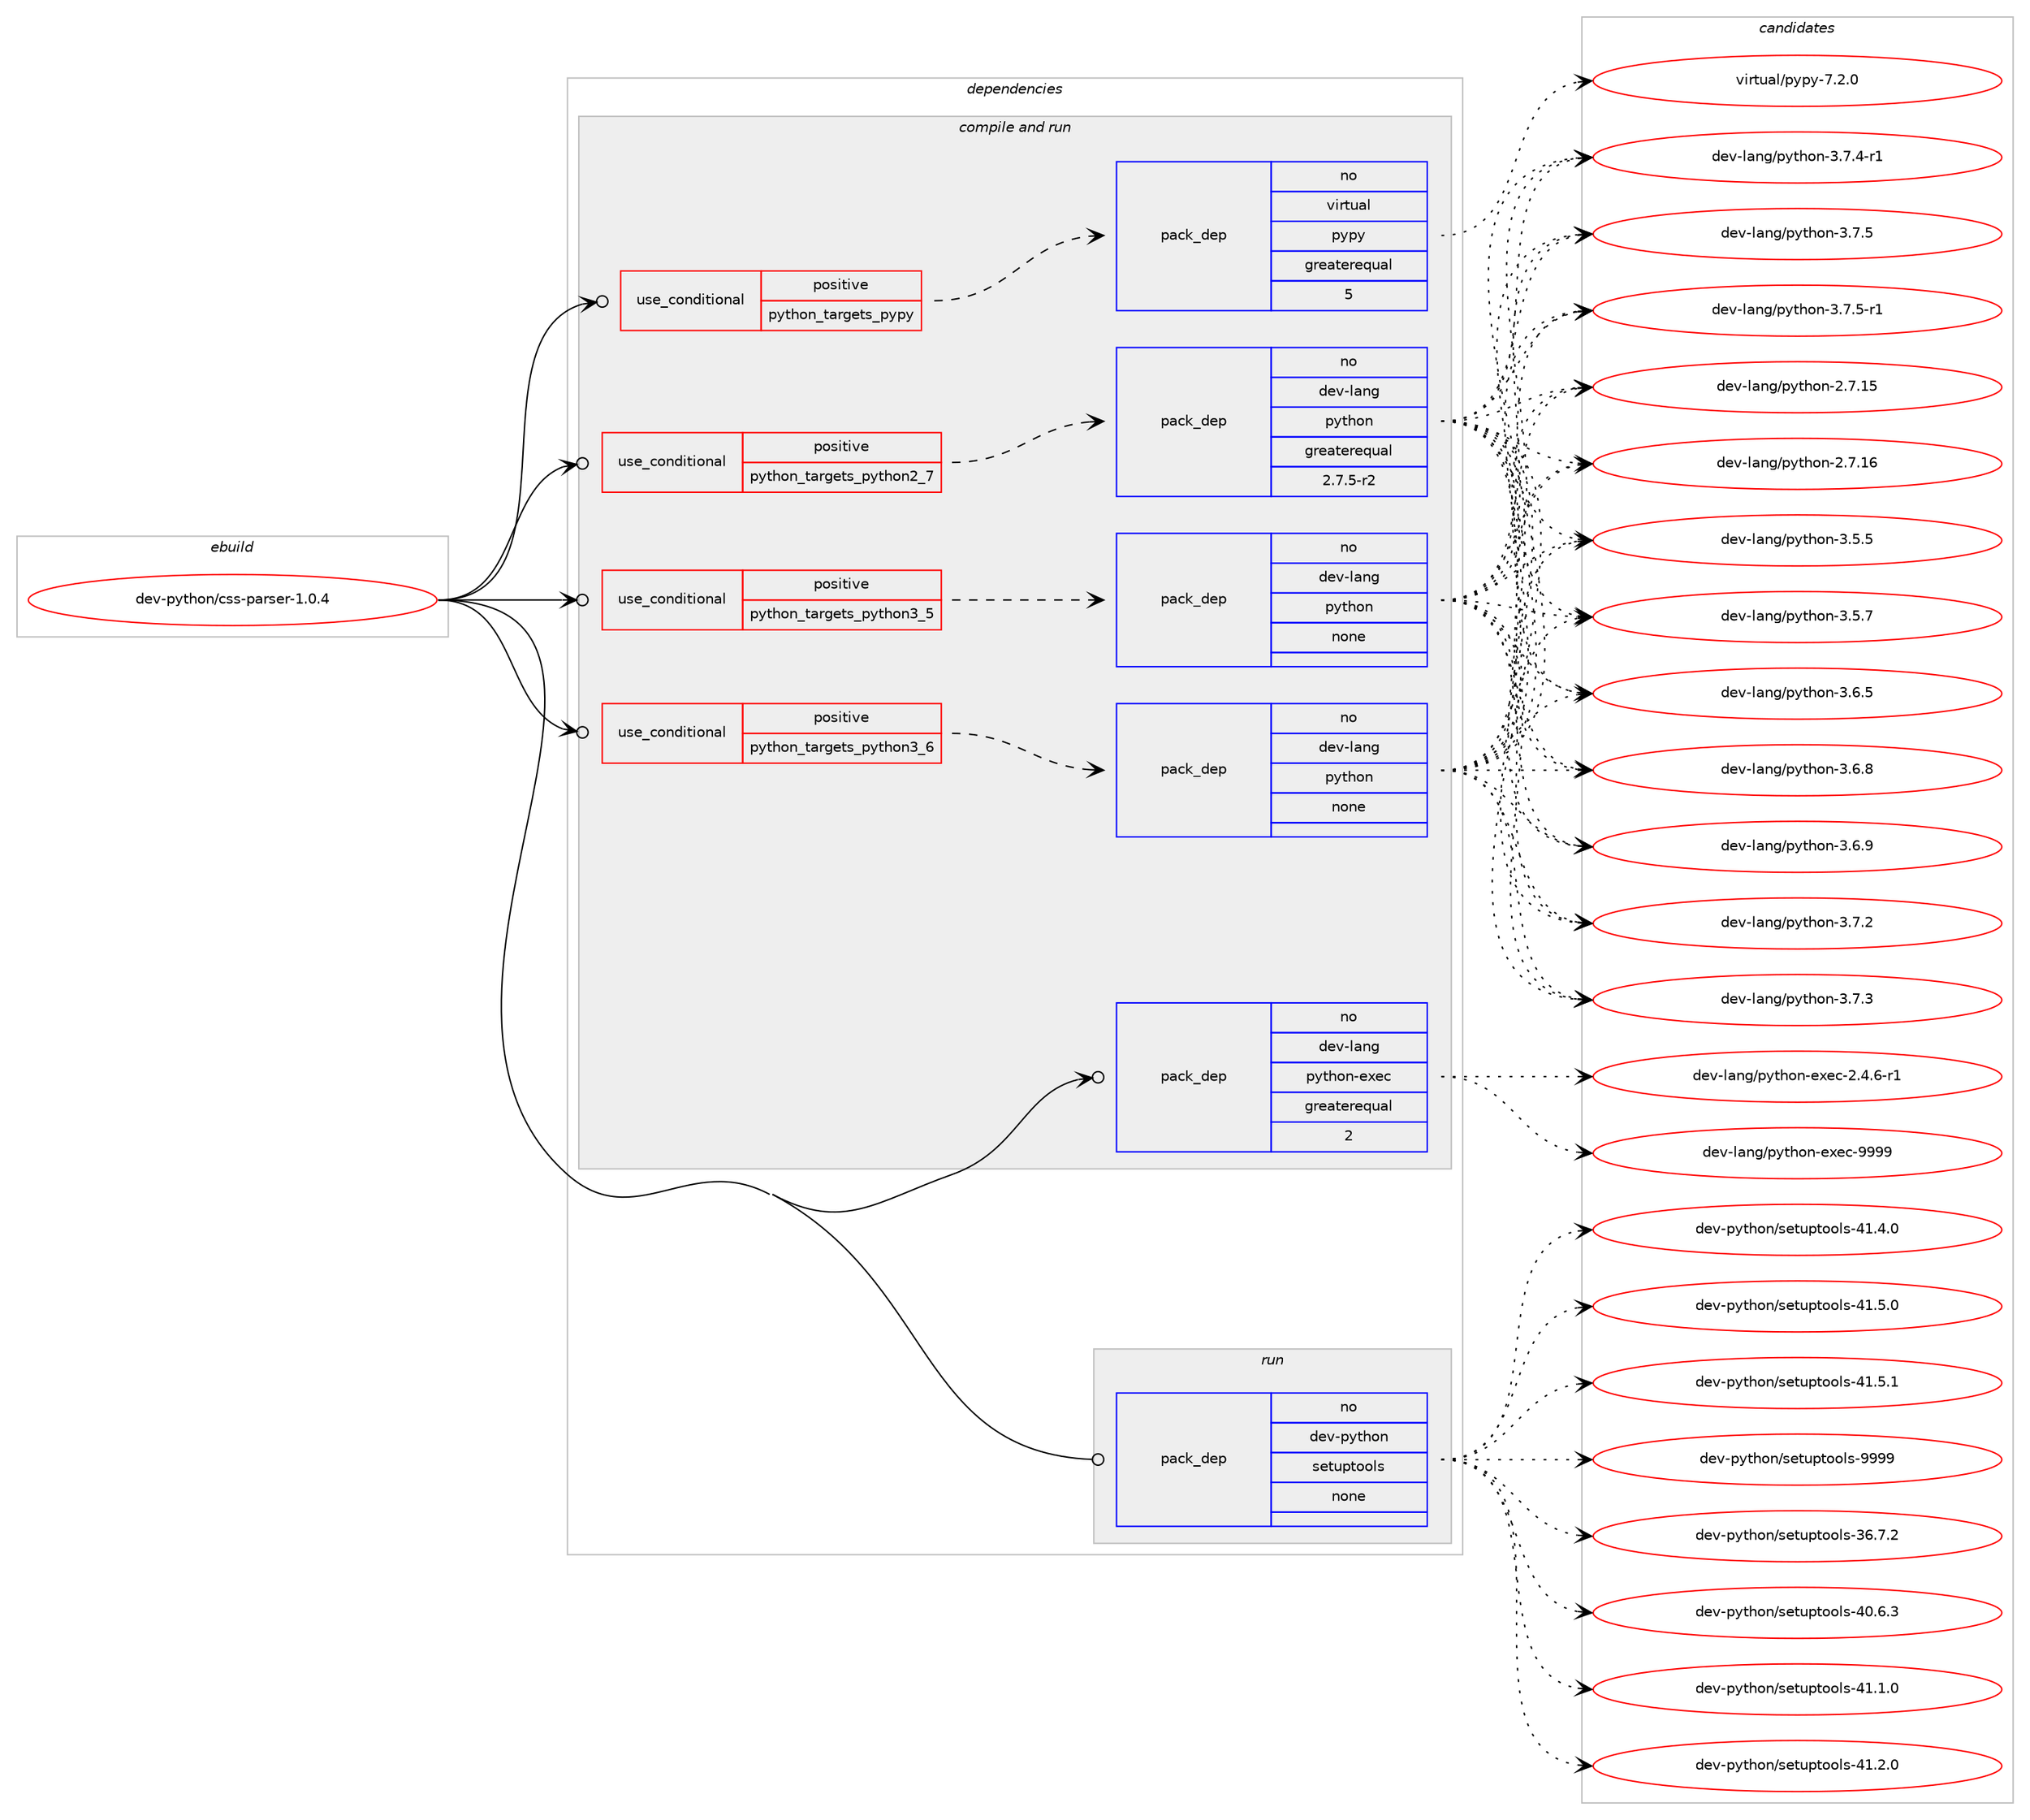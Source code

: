 digraph prolog {

# *************
# Graph options
# *************

newrank=true;
concentrate=true;
compound=true;
graph [rankdir=LR,fontname=Helvetica,fontsize=10,ranksep=1.5];#, ranksep=2.5, nodesep=0.2];
edge  [arrowhead=vee];
node  [fontname=Helvetica,fontsize=10];

# **********
# The ebuild
# **********

subgraph cluster_leftcol {
color=gray;
rank=same;
label=<<i>ebuild</i>>;
id [label="dev-python/css-parser-1.0.4", color=red, width=4, href="../dev-python/css-parser-1.0.4.svg"];
}

# ****************
# The dependencies
# ****************

subgraph cluster_midcol {
color=gray;
label=<<i>dependencies</i>>;
subgraph cluster_compile {
fillcolor="#eeeeee";
style=filled;
label=<<i>compile</i>>;
}
subgraph cluster_compileandrun {
fillcolor="#eeeeee";
style=filled;
label=<<i>compile and run</i>>;
subgraph cond138101 {
dependency600552 [label=<<TABLE BORDER="0" CELLBORDER="1" CELLSPACING="0" CELLPADDING="4"><TR><TD ROWSPAN="3" CELLPADDING="10">use_conditional</TD></TR><TR><TD>positive</TD></TR><TR><TD>python_targets_pypy</TD></TR></TABLE>>, shape=none, color=red];
subgraph pack450658 {
dependency600553 [label=<<TABLE BORDER="0" CELLBORDER="1" CELLSPACING="0" CELLPADDING="4" WIDTH="220"><TR><TD ROWSPAN="6" CELLPADDING="30">pack_dep</TD></TR><TR><TD WIDTH="110">no</TD></TR><TR><TD>virtual</TD></TR><TR><TD>pypy</TD></TR><TR><TD>greaterequal</TD></TR><TR><TD>5</TD></TR></TABLE>>, shape=none, color=blue];
}
dependency600552:e -> dependency600553:w [weight=20,style="dashed",arrowhead="vee"];
}
id:e -> dependency600552:w [weight=20,style="solid",arrowhead="odotvee"];
subgraph cond138102 {
dependency600554 [label=<<TABLE BORDER="0" CELLBORDER="1" CELLSPACING="0" CELLPADDING="4"><TR><TD ROWSPAN="3" CELLPADDING="10">use_conditional</TD></TR><TR><TD>positive</TD></TR><TR><TD>python_targets_python2_7</TD></TR></TABLE>>, shape=none, color=red];
subgraph pack450659 {
dependency600555 [label=<<TABLE BORDER="0" CELLBORDER="1" CELLSPACING="0" CELLPADDING="4" WIDTH="220"><TR><TD ROWSPAN="6" CELLPADDING="30">pack_dep</TD></TR><TR><TD WIDTH="110">no</TD></TR><TR><TD>dev-lang</TD></TR><TR><TD>python</TD></TR><TR><TD>greaterequal</TD></TR><TR><TD>2.7.5-r2</TD></TR></TABLE>>, shape=none, color=blue];
}
dependency600554:e -> dependency600555:w [weight=20,style="dashed",arrowhead="vee"];
}
id:e -> dependency600554:w [weight=20,style="solid",arrowhead="odotvee"];
subgraph cond138103 {
dependency600556 [label=<<TABLE BORDER="0" CELLBORDER="1" CELLSPACING="0" CELLPADDING="4"><TR><TD ROWSPAN="3" CELLPADDING="10">use_conditional</TD></TR><TR><TD>positive</TD></TR><TR><TD>python_targets_python3_5</TD></TR></TABLE>>, shape=none, color=red];
subgraph pack450660 {
dependency600557 [label=<<TABLE BORDER="0" CELLBORDER="1" CELLSPACING="0" CELLPADDING="4" WIDTH="220"><TR><TD ROWSPAN="6" CELLPADDING="30">pack_dep</TD></TR><TR><TD WIDTH="110">no</TD></TR><TR><TD>dev-lang</TD></TR><TR><TD>python</TD></TR><TR><TD>none</TD></TR><TR><TD></TD></TR></TABLE>>, shape=none, color=blue];
}
dependency600556:e -> dependency600557:w [weight=20,style="dashed",arrowhead="vee"];
}
id:e -> dependency600556:w [weight=20,style="solid",arrowhead="odotvee"];
subgraph cond138104 {
dependency600558 [label=<<TABLE BORDER="0" CELLBORDER="1" CELLSPACING="0" CELLPADDING="4"><TR><TD ROWSPAN="3" CELLPADDING="10">use_conditional</TD></TR><TR><TD>positive</TD></TR><TR><TD>python_targets_python3_6</TD></TR></TABLE>>, shape=none, color=red];
subgraph pack450661 {
dependency600559 [label=<<TABLE BORDER="0" CELLBORDER="1" CELLSPACING="0" CELLPADDING="4" WIDTH="220"><TR><TD ROWSPAN="6" CELLPADDING="30">pack_dep</TD></TR><TR><TD WIDTH="110">no</TD></TR><TR><TD>dev-lang</TD></TR><TR><TD>python</TD></TR><TR><TD>none</TD></TR><TR><TD></TD></TR></TABLE>>, shape=none, color=blue];
}
dependency600558:e -> dependency600559:w [weight=20,style="dashed",arrowhead="vee"];
}
id:e -> dependency600558:w [weight=20,style="solid",arrowhead="odotvee"];
subgraph pack450662 {
dependency600560 [label=<<TABLE BORDER="0" CELLBORDER="1" CELLSPACING="0" CELLPADDING="4" WIDTH="220"><TR><TD ROWSPAN="6" CELLPADDING="30">pack_dep</TD></TR><TR><TD WIDTH="110">no</TD></TR><TR><TD>dev-lang</TD></TR><TR><TD>python-exec</TD></TR><TR><TD>greaterequal</TD></TR><TR><TD>2</TD></TR></TABLE>>, shape=none, color=blue];
}
id:e -> dependency600560:w [weight=20,style="solid",arrowhead="odotvee"];
}
subgraph cluster_run {
fillcolor="#eeeeee";
style=filled;
label=<<i>run</i>>;
subgraph pack450663 {
dependency600561 [label=<<TABLE BORDER="0" CELLBORDER="1" CELLSPACING="0" CELLPADDING="4" WIDTH="220"><TR><TD ROWSPAN="6" CELLPADDING="30">pack_dep</TD></TR><TR><TD WIDTH="110">no</TD></TR><TR><TD>dev-python</TD></TR><TR><TD>setuptools</TD></TR><TR><TD>none</TD></TR><TR><TD></TD></TR></TABLE>>, shape=none, color=blue];
}
id:e -> dependency600561:w [weight=20,style="solid",arrowhead="odot"];
}
}

# **************
# The candidates
# **************

subgraph cluster_choices {
rank=same;
color=gray;
label=<<i>candidates</i>>;

subgraph choice450658 {
color=black;
nodesep=1;
choice1181051141161179710847112121112121455546504648 [label="virtual/pypy-7.2.0", color=red, width=4,href="../virtual/pypy-7.2.0.svg"];
dependency600553:e -> choice1181051141161179710847112121112121455546504648:w [style=dotted,weight="100"];
}
subgraph choice450659 {
color=black;
nodesep=1;
choice10010111845108971101034711212111610411111045504655464953 [label="dev-lang/python-2.7.15", color=red, width=4,href="../dev-lang/python-2.7.15.svg"];
choice10010111845108971101034711212111610411111045504655464954 [label="dev-lang/python-2.7.16", color=red, width=4,href="../dev-lang/python-2.7.16.svg"];
choice100101118451089711010347112121116104111110455146534653 [label="dev-lang/python-3.5.5", color=red, width=4,href="../dev-lang/python-3.5.5.svg"];
choice100101118451089711010347112121116104111110455146534655 [label="dev-lang/python-3.5.7", color=red, width=4,href="../dev-lang/python-3.5.7.svg"];
choice100101118451089711010347112121116104111110455146544653 [label="dev-lang/python-3.6.5", color=red, width=4,href="../dev-lang/python-3.6.5.svg"];
choice100101118451089711010347112121116104111110455146544656 [label="dev-lang/python-3.6.8", color=red, width=4,href="../dev-lang/python-3.6.8.svg"];
choice100101118451089711010347112121116104111110455146544657 [label="dev-lang/python-3.6.9", color=red, width=4,href="../dev-lang/python-3.6.9.svg"];
choice100101118451089711010347112121116104111110455146554650 [label="dev-lang/python-3.7.2", color=red, width=4,href="../dev-lang/python-3.7.2.svg"];
choice100101118451089711010347112121116104111110455146554651 [label="dev-lang/python-3.7.3", color=red, width=4,href="../dev-lang/python-3.7.3.svg"];
choice1001011184510897110103471121211161041111104551465546524511449 [label="dev-lang/python-3.7.4-r1", color=red, width=4,href="../dev-lang/python-3.7.4-r1.svg"];
choice100101118451089711010347112121116104111110455146554653 [label="dev-lang/python-3.7.5", color=red, width=4,href="../dev-lang/python-3.7.5.svg"];
choice1001011184510897110103471121211161041111104551465546534511449 [label="dev-lang/python-3.7.5-r1", color=red, width=4,href="../dev-lang/python-3.7.5-r1.svg"];
dependency600555:e -> choice10010111845108971101034711212111610411111045504655464953:w [style=dotted,weight="100"];
dependency600555:e -> choice10010111845108971101034711212111610411111045504655464954:w [style=dotted,weight="100"];
dependency600555:e -> choice100101118451089711010347112121116104111110455146534653:w [style=dotted,weight="100"];
dependency600555:e -> choice100101118451089711010347112121116104111110455146534655:w [style=dotted,weight="100"];
dependency600555:e -> choice100101118451089711010347112121116104111110455146544653:w [style=dotted,weight="100"];
dependency600555:e -> choice100101118451089711010347112121116104111110455146544656:w [style=dotted,weight="100"];
dependency600555:e -> choice100101118451089711010347112121116104111110455146544657:w [style=dotted,weight="100"];
dependency600555:e -> choice100101118451089711010347112121116104111110455146554650:w [style=dotted,weight="100"];
dependency600555:e -> choice100101118451089711010347112121116104111110455146554651:w [style=dotted,weight="100"];
dependency600555:e -> choice1001011184510897110103471121211161041111104551465546524511449:w [style=dotted,weight="100"];
dependency600555:e -> choice100101118451089711010347112121116104111110455146554653:w [style=dotted,weight="100"];
dependency600555:e -> choice1001011184510897110103471121211161041111104551465546534511449:w [style=dotted,weight="100"];
}
subgraph choice450660 {
color=black;
nodesep=1;
choice10010111845108971101034711212111610411111045504655464953 [label="dev-lang/python-2.7.15", color=red, width=4,href="../dev-lang/python-2.7.15.svg"];
choice10010111845108971101034711212111610411111045504655464954 [label="dev-lang/python-2.7.16", color=red, width=4,href="../dev-lang/python-2.7.16.svg"];
choice100101118451089711010347112121116104111110455146534653 [label="dev-lang/python-3.5.5", color=red, width=4,href="../dev-lang/python-3.5.5.svg"];
choice100101118451089711010347112121116104111110455146534655 [label="dev-lang/python-3.5.7", color=red, width=4,href="../dev-lang/python-3.5.7.svg"];
choice100101118451089711010347112121116104111110455146544653 [label="dev-lang/python-3.6.5", color=red, width=4,href="../dev-lang/python-3.6.5.svg"];
choice100101118451089711010347112121116104111110455146544656 [label="dev-lang/python-3.6.8", color=red, width=4,href="../dev-lang/python-3.6.8.svg"];
choice100101118451089711010347112121116104111110455146544657 [label="dev-lang/python-3.6.9", color=red, width=4,href="../dev-lang/python-3.6.9.svg"];
choice100101118451089711010347112121116104111110455146554650 [label="dev-lang/python-3.7.2", color=red, width=4,href="../dev-lang/python-3.7.2.svg"];
choice100101118451089711010347112121116104111110455146554651 [label="dev-lang/python-3.7.3", color=red, width=4,href="../dev-lang/python-3.7.3.svg"];
choice1001011184510897110103471121211161041111104551465546524511449 [label="dev-lang/python-3.7.4-r1", color=red, width=4,href="../dev-lang/python-3.7.4-r1.svg"];
choice100101118451089711010347112121116104111110455146554653 [label="dev-lang/python-3.7.5", color=red, width=4,href="../dev-lang/python-3.7.5.svg"];
choice1001011184510897110103471121211161041111104551465546534511449 [label="dev-lang/python-3.7.5-r1", color=red, width=4,href="../dev-lang/python-3.7.5-r1.svg"];
dependency600557:e -> choice10010111845108971101034711212111610411111045504655464953:w [style=dotted,weight="100"];
dependency600557:e -> choice10010111845108971101034711212111610411111045504655464954:w [style=dotted,weight="100"];
dependency600557:e -> choice100101118451089711010347112121116104111110455146534653:w [style=dotted,weight="100"];
dependency600557:e -> choice100101118451089711010347112121116104111110455146534655:w [style=dotted,weight="100"];
dependency600557:e -> choice100101118451089711010347112121116104111110455146544653:w [style=dotted,weight="100"];
dependency600557:e -> choice100101118451089711010347112121116104111110455146544656:w [style=dotted,weight="100"];
dependency600557:e -> choice100101118451089711010347112121116104111110455146544657:w [style=dotted,weight="100"];
dependency600557:e -> choice100101118451089711010347112121116104111110455146554650:w [style=dotted,weight="100"];
dependency600557:e -> choice100101118451089711010347112121116104111110455146554651:w [style=dotted,weight="100"];
dependency600557:e -> choice1001011184510897110103471121211161041111104551465546524511449:w [style=dotted,weight="100"];
dependency600557:e -> choice100101118451089711010347112121116104111110455146554653:w [style=dotted,weight="100"];
dependency600557:e -> choice1001011184510897110103471121211161041111104551465546534511449:w [style=dotted,weight="100"];
}
subgraph choice450661 {
color=black;
nodesep=1;
choice10010111845108971101034711212111610411111045504655464953 [label="dev-lang/python-2.7.15", color=red, width=4,href="../dev-lang/python-2.7.15.svg"];
choice10010111845108971101034711212111610411111045504655464954 [label="dev-lang/python-2.7.16", color=red, width=4,href="../dev-lang/python-2.7.16.svg"];
choice100101118451089711010347112121116104111110455146534653 [label="dev-lang/python-3.5.5", color=red, width=4,href="../dev-lang/python-3.5.5.svg"];
choice100101118451089711010347112121116104111110455146534655 [label="dev-lang/python-3.5.7", color=red, width=4,href="../dev-lang/python-3.5.7.svg"];
choice100101118451089711010347112121116104111110455146544653 [label="dev-lang/python-3.6.5", color=red, width=4,href="../dev-lang/python-3.6.5.svg"];
choice100101118451089711010347112121116104111110455146544656 [label="dev-lang/python-3.6.8", color=red, width=4,href="../dev-lang/python-3.6.8.svg"];
choice100101118451089711010347112121116104111110455146544657 [label="dev-lang/python-3.6.9", color=red, width=4,href="../dev-lang/python-3.6.9.svg"];
choice100101118451089711010347112121116104111110455146554650 [label="dev-lang/python-3.7.2", color=red, width=4,href="../dev-lang/python-3.7.2.svg"];
choice100101118451089711010347112121116104111110455146554651 [label="dev-lang/python-3.7.3", color=red, width=4,href="../dev-lang/python-3.7.3.svg"];
choice1001011184510897110103471121211161041111104551465546524511449 [label="dev-lang/python-3.7.4-r1", color=red, width=4,href="../dev-lang/python-3.7.4-r1.svg"];
choice100101118451089711010347112121116104111110455146554653 [label="dev-lang/python-3.7.5", color=red, width=4,href="../dev-lang/python-3.7.5.svg"];
choice1001011184510897110103471121211161041111104551465546534511449 [label="dev-lang/python-3.7.5-r1", color=red, width=4,href="../dev-lang/python-3.7.5-r1.svg"];
dependency600559:e -> choice10010111845108971101034711212111610411111045504655464953:w [style=dotted,weight="100"];
dependency600559:e -> choice10010111845108971101034711212111610411111045504655464954:w [style=dotted,weight="100"];
dependency600559:e -> choice100101118451089711010347112121116104111110455146534653:w [style=dotted,weight="100"];
dependency600559:e -> choice100101118451089711010347112121116104111110455146534655:w [style=dotted,weight="100"];
dependency600559:e -> choice100101118451089711010347112121116104111110455146544653:w [style=dotted,weight="100"];
dependency600559:e -> choice100101118451089711010347112121116104111110455146544656:w [style=dotted,weight="100"];
dependency600559:e -> choice100101118451089711010347112121116104111110455146544657:w [style=dotted,weight="100"];
dependency600559:e -> choice100101118451089711010347112121116104111110455146554650:w [style=dotted,weight="100"];
dependency600559:e -> choice100101118451089711010347112121116104111110455146554651:w [style=dotted,weight="100"];
dependency600559:e -> choice1001011184510897110103471121211161041111104551465546524511449:w [style=dotted,weight="100"];
dependency600559:e -> choice100101118451089711010347112121116104111110455146554653:w [style=dotted,weight="100"];
dependency600559:e -> choice1001011184510897110103471121211161041111104551465546534511449:w [style=dotted,weight="100"];
}
subgraph choice450662 {
color=black;
nodesep=1;
choice10010111845108971101034711212111610411111045101120101994550465246544511449 [label="dev-lang/python-exec-2.4.6-r1", color=red, width=4,href="../dev-lang/python-exec-2.4.6-r1.svg"];
choice10010111845108971101034711212111610411111045101120101994557575757 [label="dev-lang/python-exec-9999", color=red, width=4,href="../dev-lang/python-exec-9999.svg"];
dependency600560:e -> choice10010111845108971101034711212111610411111045101120101994550465246544511449:w [style=dotted,weight="100"];
dependency600560:e -> choice10010111845108971101034711212111610411111045101120101994557575757:w [style=dotted,weight="100"];
}
subgraph choice450663 {
color=black;
nodesep=1;
choice100101118451121211161041111104711510111611711211611111110811545515446554650 [label="dev-python/setuptools-36.7.2", color=red, width=4,href="../dev-python/setuptools-36.7.2.svg"];
choice100101118451121211161041111104711510111611711211611111110811545524846544651 [label="dev-python/setuptools-40.6.3", color=red, width=4,href="../dev-python/setuptools-40.6.3.svg"];
choice100101118451121211161041111104711510111611711211611111110811545524946494648 [label="dev-python/setuptools-41.1.0", color=red, width=4,href="../dev-python/setuptools-41.1.0.svg"];
choice100101118451121211161041111104711510111611711211611111110811545524946504648 [label="dev-python/setuptools-41.2.0", color=red, width=4,href="../dev-python/setuptools-41.2.0.svg"];
choice100101118451121211161041111104711510111611711211611111110811545524946524648 [label="dev-python/setuptools-41.4.0", color=red, width=4,href="../dev-python/setuptools-41.4.0.svg"];
choice100101118451121211161041111104711510111611711211611111110811545524946534648 [label="dev-python/setuptools-41.5.0", color=red, width=4,href="../dev-python/setuptools-41.5.0.svg"];
choice100101118451121211161041111104711510111611711211611111110811545524946534649 [label="dev-python/setuptools-41.5.1", color=red, width=4,href="../dev-python/setuptools-41.5.1.svg"];
choice10010111845112121116104111110471151011161171121161111111081154557575757 [label="dev-python/setuptools-9999", color=red, width=4,href="../dev-python/setuptools-9999.svg"];
dependency600561:e -> choice100101118451121211161041111104711510111611711211611111110811545515446554650:w [style=dotted,weight="100"];
dependency600561:e -> choice100101118451121211161041111104711510111611711211611111110811545524846544651:w [style=dotted,weight="100"];
dependency600561:e -> choice100101118451121211161041111104711510111611711211611111110811545524946494648:w [style=dotted,weight="100"];
dependency600561:e -> choice100101118451121211161041111104711510111611711211611111110811545524946504648:w [style=dotted,weight="100"];
dependency600561:e -> choice100101118451121211161041111104711510111611711211611111110811545524946524648:w [style=dotted,weight="100"];
dependency600561:e -> choice100101118451121211161041111104711510111611711211611111110811545524946534648:w [style=dotted,weight="100"];
dependency600561:e -> choice100101118451121211161041111104711510111611711211611111110811545524946534649:w [style=dotted,weight="100"];
dependency600561:e -> choice10010111845112121116104111110471151011161171121161111111081154557575757:w [style=dotted,weight="100"];
}
}

}

